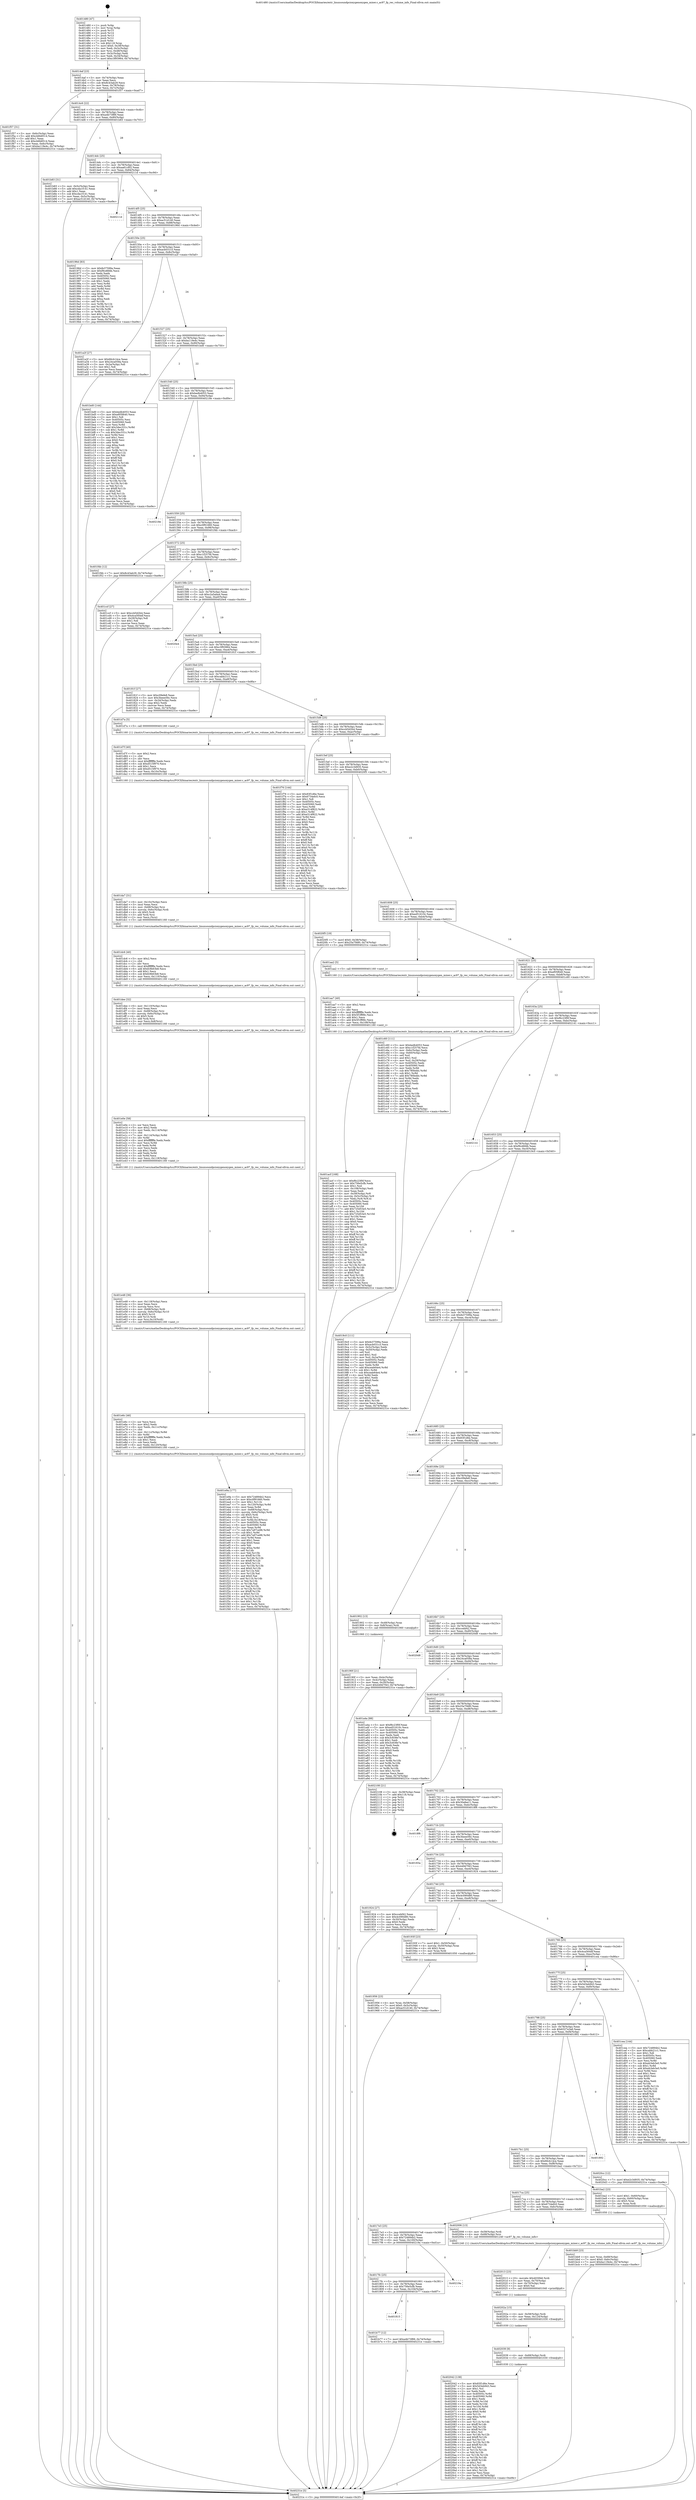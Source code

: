 digraph "0x401480" {
  label = "0x401480 (/mnt/c/Users/mathe/Desktop/tcc/POCII/binaries/extr_linuxsoundpcioxygenoxygen_mixer.c_ac97_fp_rec_volume_info_Final-ollvm.out::main(0))"
  labelloc = "t"
  node[shape=record]

  Entry [label="",width=0.3,height=0.3,shape=circle,fillcolor=black,style=filled]
  "0x4014af" [label="{
     0x4014af [23]\l
     | [instrs]\l
     &nbsp;&nbsp;0x4014af \<+3\>: mov -0x74(%rbp),%eax\l
     &nbsp;&nbsp;0x4014b2 \<+2\>: mov %eax,%ecx\l
     &nbsp;&nbsp;0x4014b4 \<+6\>: sub $0x8c43ab29,%ecx\l
     &nbsp;&nbsp;0x4014ba \<+3\>: mov %eax,-0x78(%rbp)\l
     &nbsp;&nbsp;0x4014bd \<+3\>: mov %ecx,-0x7c(%rbp)\l
     &nbsp;&nbsp;0x4014c0 \<+6\>: je 0000000000401f57 \<main+0xad7\>\l
  }"]
  "0x401f57" [label="{
     0x401f57 [31]\l
     | [instrs]\l
     &nbsp;&nbsp;0x401f57 \<+3\>: mov -0x6c(%rbp),%eax\l
     &nbsp;&nbsp;0x401f5a \<+5\>: add $0xcb6b8514,%eax\l
     &nbsp;&nbsp;0x401f5f \<+3\>: add $0x1,%eax\l
     &nbsp;&nbsp;0x401f62 \<+5\>: sub $0xcb6b8514,%eax\l
     &nbsp;&nbsp;0x401f67 \<+3\>: mov %eax,-0x6c(%rbp)\l
     &nbsp;&nbsp;0x401f6a \<+7\>: movl $0xba119e4c,-0x74(%rbp)\l
     &nbsp;&nbsp;0x401f71 \<+5\>: jmp 000000000040231e \<main+0xe9e\>\l
  }"]
  "0x4014c6" [label="{
     0x4014c6 [22]\l
     | [instrs]\l
     &nbsp;&nbsp;0x4014c6 \<+5\>: jmp 00000000004014cb \<main+0x4b\>\l
     &nbsp;&nbsp;0x4014cb \<+3\>: mov -0x78(%rbp),%eax\l
     &nbsp;&nbsp;0x4014ce \<+5\>: sub $0xa4b73f89,%eax\l
     &nbsp;&nbsp;0x4014d3 \<+3\>: mov %eax,-0x80(%rbp)\l
     &nbsp;&nbsp;0x4014d6 \<+6\>: je 0000000000401b83 \<main+0x703\>\l
  }"]
  Exit [label="",width=0.3,height=0.3,shape=circle,fillcolor=black,style=filled,peripheries=2]
  "0x401b83" [label="{
     0x401b83 [31]\l
     | [instrs]\l
     &nbsp;&nbsp;0x401b83 \<+3\>: mov -0x5c(%rbp),%eax\l
     &nbsp;&nbsp;0x401b86 \<+5\>: add $0xcda1f141,%eax\l
     &nbsp;&nbsp;0x401b8b \<+3\>: add $0x1,%eax\l
     &nbsp;&nbsp;0x401b8e \<+5\>: sub $0xcda1f141,%eax\l
     &nbsp;&nbsp;0x401b93 \<+3\>: mov %eax,-0x5c(%rbp)\l
     &nbsp;&nbsp;0x401b96 \<+7\>: movl $0xac51d140,-0x74(%rbp)\l
     &nbsp;&nbsp;0x401b9d \<+5\>: jmp 000000000040231e \<main+0xe9e\>\l
  }"]
  "0x4014dc" [label="{
     0x4014dc [25]\l
     | [instrs]\l
     &nbsp;&nbsp;0x4014dc \<+5\>: jmp 00000000004014e1 \<main+0x61\>\l
     &nbsp;&nbsp;0x4014e1 \<+3\>: mov -0x78(%rbp),%eax\l
     &nbsp;&nbsp;0x4014e4 \<+5\>: sub $0xaa61cf02,%eax\l
     &nbsp;&nbsp;0x4014e9 \<+6\>: mov %eax,-0x84(%rbp)\l
     &nbsp;&nbsp;0x4014ef \<+6\>: je 000000000040211d \<main+0xc9d\>\l
  }"]
  "0x402042" [label="{
     0x402042 [138]\l
     | [instrs]\l
     &nbsp;&nbsp;0x402042 \<+5\>: mov $0x83f1d6e,%eax\l
     &nbsp;&nbsp;0x402047 \<+5\>: mov $0x5d3eb943,%esi\l
     &nbsp;&nbsp;0x40204c \<+2\>: mov $0x1,%cl\l
     &nbsp;&nbsp;0x40204e \<+2\>: xor %edx,%edx\l
     &nbsp;&nbsp;0x402050 \<+8\>: mov 0x40505c,%r8d\l
     &nbsp;&nbsp;0x402058 \<+8\>: mov 0x405060,%r9d\l
     &nbsp;&nbsp;0x402060 \<+3\>: sub $0x1,%edx\l
     &nbsp;&nbsp;0x402063 \<+3\>: mov %r8d,%r10d\l
     &nbsp;&nbsp;0x402066 \<+3\>: add %edx,%r10d\l
     &nbsp;&nbsp;0x402069 \<+4\>: imul %r10d,%r8d\l
     &nbsp;&nbsp;0x40206d \<+4\>: and $0x1,%r8d\l
     &nbsp;&nbsp;0x402071 \<+4\>: cmp $0x0,%r8d\l
     &nbsp;&nbsp;0x402075 \<+4\>: sete %r11b\l
     &nbsp;&nbsp;0x402079 \<+4\>: cmp $0xa,%r9d\l
     &nbsp;&nbsp;0x40207d \<+3\>: setl %bl\l
     &nbsp;&nbsp;0x402080 \<+3\>: mov %r11b,%r14b\l
     &nbsp;&nbsp;0x402083 \<+4\>: xor $0xff,%r14b\l
     &nbsp;&nbsp;0x402087 \<+3\>: mov %bl,%r15b\l
     &nbsp;&nbsp;0x40208a \<+4\>: xor $0xff,%r15b\l
     &nbsp;&nbsp;0x40208e \<+3\>: xor $0x1,%cl\l
     &nbsp;&nbsp;0x402091 \<+3\>: mov %r14b,%r12b\l
     &nbsp;&nbsp;0x402094 \<+4\>: and $0xff,%r12b\l
     &nbsp;&nbsp;0x402098 \<+3\>: and %cl,%r11b\l
     &nbsp;&nbsp;0x40209b \<+3\>: mov %r15b,%r13b\l
     &nbsp;&nbsp;0x40209e \<+4\>: and $0xff,%r13b\l
     &nbsp;&nbsp;0x4020a2 \<+2\>: and %cl,%bl\l
     &nbsp;&nbsp;0x4020a4 \<+3\>: or %r11b,%r12b\l
     &nbsp;&nbsp;0x4020a7 \<+3\>: or %bl,%r13b\l
     &nbsp;&nbsp;0x4020aa \<+3\>: xor %r13b,%r12b\l
     &nbsp;&nbsp;0x4020ad \<+3\>: or %r15b,%r14b\l
     &nbsp;&nbsp;0x4020b0 \<+4\>: xor $0xff,%r14b\l
     &nbsp;&nbsp;0x4020b4 \<+3\>: or $0x1,%cl\l
     &nbsp;&nbsp;0x4020b7 \<+3\>: and %cl,%r14b\l
     &nbsp;&nbsp;0x4020ba \<+3\>: or %r14b,%r12b\l
     &nbsp;&nbsp;0x4020bd \<+4\>: test $0x1,%r12b\l
     &nbsp;&nbsp;0x4020c1 \<+3\>: cmovne %esi,%eax\l
     &nbsp;&nbsp;0x4020c4 \<+3\>: mov %eax,-0x74(%rbp)\l
     &nbsp;&nbsp;0x4020c7 \<+5\>: jmp 000000000040231e \<main+0xe9e\>\l
  }"]
  "0x40211d" [label="{
     0x40211d\l
  }", style=dashed]
  "0x4014f5" [label="{
     0x4014f5 [25]\l
     | [instrs]\l
     &nbsp;&nbsp;0x4014f5 \<+5\>: jmp 00000000004014fa \<main+0x7a\>\l
     &nbsp;&nbsp;0x4014fa \<+3\>: mov -0x78(%rbp),%eax\l
     &nbsp;&nbsp;0x4014fd \<+5\>: sub $0xac51d140,%eax\l
     &nbsp;&nbsp;0x401502 \<+6\>: mov %eax,-0x88(%rbp)\l
     &nbsp;&nbsp;0x401508 \<+6\>: je 000000000040196d \<main+0x4ed\>\l
  }"]
  "0x402039" [label="{
     0x402039 [9]\l
     | [instrs]\l
     &nbsp;&nbsp;0x402039 \<+4\>: mov -0x68(%rbp),%rdi\l
     &nbsp;&nbsp;0x40203d \<+5\>: call 0000000000401030 \<free@plt\>\l
     | [calls]\l
     &nbsp;&nbsp;0x401030 \{1\} (unknown)\l
  }"]
  "0x40196d" [label="{
     0x40196d [83]\l
     | [instrs]\l
     &nbsp;&nbsp;0x40196d \<+5\>: mov $0xfe37599a,%eax\l
     &nbsp;&nbsp;0x401972 \<+5\>: mov $0xf9cd6fdb,%ecx\l
     &nbsp;&nbsp;0x401977 \<+2\>: xor %edx,%edx\l
     &nbsp;&nbsp;0x401979 \<+7\>: mov 0x40505c,%esi\l
     &nbsp;&nbsp;0x401980 \<+7\>: mov 0x405060,%edi\l
     &nbsp;&nbsp;0x401987 \<+3\>: sub $0x1,%edx\l
     &nbsp;&nbsp;0x40198a \<+3\>: mov %esi,%r8d\l
     &nbsp;&nbsp;0x40198d \<+3\>: add %edx,%r8d\l
     &nbsp;&nbsp;0x401990 \<+4\>: imul %r8d,%esi\l
     &nbsp;&nbsp;0x401994 \<+3\>: and $0x1,%esi\l
     &nbsp;&nbsp;0x401997 \<+3\>: cmp $0x0,%esi\l
     &nbsp;&nbsp;0x40199a \<+4\>: sete %r9b\l
     &nbsp;&nbsp;0x40199e \<+3\>: cmp $0xa,%edi\l
     &nbsp;&nbsp;0x4019a1 \<+4\>: setl %r10b\l
     &nbsp;&nbsp;0x4019a5 \<+3\>: mov %r9b,%r11b\l
     &nbsp;&nbsp;0x4019a8 \<+3\>: and %r10b,%r11b\l
     &nbsp;&nbsp;0x4019ab \<+3\>: xor %r10b,%r9b\l
     &nbsp;&nbsp;0x4019ae \<+3\>: or %r9b,%r11b\l
     &nbsp;&nbsp;0x4019b1 \<+4\>: test $0x1,%r11b\l
     &nbsp;&nbsp;0x4019b5 \<+3\>: cmovne %ecx,%eax\l
     &nbsp;&nbsp;0x4019b8 \<+3\>: mov %eax,-0x74(%rbp)\l
     &nbsp;&nbsp;0x4019bb \<+5\>: jmp 000000000040231e \<main+0xe9e\>\l
  }"]
  "0x40150e" [label="{
     0x40150e [25]\l
     | [instrs]\l
     &nbsp;&nbsp;0x40150e \<+5\>: jmp 0000000000401513 \<main+0x93\>\l
     &nbsp;&nbsp;0x401513 \<+3\>: mov -0x78(%rbp),%eax\l
     &nbsp;&nbsp;0x401516 \<+5\>: sub $0xacb031c3,%eax\l
     &nbsp;&nbsp;0x40151b \<+6\>: mov %eax,-0x8c(%rbp)\l
     &nbsp;&nbsp;0x401521 \<+6\>: je 0000000000401a2f \<main+0x5af\>\l
  }"]
  "0x40202a" [label="{
     0x40202a [15]\l
     | [instrs]\l
     &nbsp;&nbsp;0x40202a \<+4\>: mov -0x58(%rbp),%rdi\l
     &nbsp;&nbsp;0x40202e \<+6\>: mov %eax,-0x124(%rbp)\l
     &nbsp;&nbsp;0x402034 \<+5\>: call 0000000000401030 \<free@plt\>\l
     | [calls]\l
     &nbsp;&nbsp;0x401030 \{1\} (unknown)\l
  }"]
  "0x401a2f" [label="{
     0x401a2f [27]\l
     | [instrs]\l
     &nbsp;&nbsp;0x401a2f \<+5\>: mov $0x66cb14ce,%eax\l
     &nbsp;&nbsp;0x401a34 \<+5\>: mov $0x24ca058a,%ecx\l
     &nbsp;&nbsp;0x401a39 \<+3\>: mov -0x2a(%rbp),%dl\l
     &nbsp;&nbsp;0x401a3c \<+3\>: test $0x1,%dl\l
     &nbsp;&nbsp;0x401a3f \<+3\>: cmovne %ecx,%eax\l
     &nbsp;&nbsp;0x401a42 \<+3\>: mov %eax,-0x74(%rbp)\l
     &nbsp;&nbsp;0x401a45 \<+5\>: jmp 000000000040231e \<main+0xe9e\>\l
  }"]
  "0x401527" [label="{
     0x401527 [25]\l
     | [instrs]\l
     &nbsp;&nbsp;0x401527 \<+5\>: jmp 000000000040152c \<main+0xac\>\l
     &nbsp;&nbsp;0x40152c \<+3\>: mov -0x78(%rbp),%eax\l
     &nbsp;&nbsp;0x40152f \<+5\>: sub $0xba119e4c,%eax\l
     &nbsp;&nbsp;0x401534 \<+6\>: mov %eax,-0x90(%rbp)\l
     &nbsp;&nbsp;0x40153a \<+6\>: je 0000000000401bd0 \<main+0x750\>\l
  }"]
  "0x402013" [label="{
     0x402013 [23]\l
     | [instrs]\l
     &nbsp;&nbsp;0x402013 \<+10\>: movabs $0x4030b6,%rdi\l
     &nbsp;&nbsp;0x40201d \<+3\>: mov %eax,-0x70(%rbp)\l
     &nbsp;&nbsp;0x402020 \<+3\>: mov -0x70(%rbp),%esi\l
     &nbsp;&nbsp;0x402023 \<+2\>: mov $0x0,%al\l
     &nbsp;&nbsp;0x402025 \<+5\>: call 0000000000401040 \<printf@plt\>\l
     | [calls]\l
     &nbsp;&nbsp;0x401040 \{1\} (unknown)\l
  }"]
  "0x401bd0" [label="{
     0x401bd0 [144]\l
     | [instrs]\l
     &nbsp;&nbsp;0x401bd0 \<+5\>: mov $0xbedb4053,%eax\l
     &nbsp;&nbsp;0x401bd5 \<+5\>: mov $0xef05f640,%ecx\l
     &nbsp;&nbsp;0x401bda \<+2\>: mov $0x1,%dl\l
     &nbsp;&nbsp;0x401bdc \<+7\>: mov 0x40505c,%esi\l
     &nbsp;&nbsp;0x401be3 \<+7\>: mov 0x405060,%edi\l
     &nbsp;&nbsp;0x401bea \<+3\>: mov %esi,%r8d\l
     &nbsp;&nbsp;0x401bed \<+7\>: add $0x3dec331c,%r8d\l
     &nbsp;&nbsp;0x401bf4 \<+4\>: sub $0x1,%r8d\l
     &nbsp;&nbsp;0x401bf8 \<+7\>: sub $0x3dec331c,%r8d\l
     &nbsp;&nbsp;0x401bff \<+4\>: imul %r8d,%esi\l
     &nbsp;&nbsp;0x401c03 \<+3\>: and $0x1,%esi\l
     &nbsp;&nbsp;0x401c06 \<+3\>: cmp $0x0,%esi\l
     &nbsp;&nbsp;0x401c09 \<+4\>: sete %r9b\l
     &nbsp;&nbsp;0x401c0d \<+3\>: cmp $0xa,%edi\l
     &nbsp;&nbsp;0x401c10 \<+4\>: setl %r10b\l
     &nbsp;&nbsp;0x401c14 \<+3\>: mov %r9b,%r11b\l
     &nbsp;&nbsp;0x401c17 \<+4\>: xor $0xff,%r11b\l
     &nbsp;&nbsp;0x401c1b \<+3\>: mov %r10b,%bl\l
     &nbsp;&nbsp;0x401c1e \<+3\>: xor $0xff,%bl\l
     &nbsp;&nbsp;0x401c21 \<+3\>: xor $0x0,%dl\l
     &nbsp;&nbsp;0x401c24 \<+3\>: mov %r11b,%r14b\l
     &nbsp;&nbsp;0x401c27 \<+4\>: and $0x0,%r14b\l
     &nbsp;&nbsp;0x401c2b \<+3\>: and %dl,%r9b\l
     &nbsp;&nbsp;0x401c2e \<+3\>: mov %bl,%r15b\l
     &nbsp;&nbsp;0x401c31 \<+4\>: and $0x0,%r15b\l
     &nbsp;&nbsp;0x401c35 \<+3\>: and %dl,%r10b\l
     &nbsp;&nbsp;0x401c38 \<+3\>: or %r9b,%r14b\l
     &nbsp;&nbsp;0x401c3b \<+3\>: or %r10b,%r15b\l
     &nbsp;&nbsp;0x401c3e \<+3\>: xor %r15b,%r14b\l
     &nbsp;&nbsp;0x401c41 \<+3\>: or %bl,%r11b\l
     &nbsp;&nbsp;0x401c44 \<+4\>: xor $0xff,%r11b\l
     &nbsp;&nbsp;0x401c48 \<+3\>: or $0x0,%dl\l
     &nbsp;&nbsp;0x401c4b \<+3\>: and %dl,%r11b\l
     &nbsp;&nbsp;0x401c4e \<+3\>: or %r11b,%r14b\l
     &nbsp;&nbsp;0x401c51 \<+4\>: test $0x1,%r14b\l
     &nbsp;&nbsp;0x401c55 \<+3\>: cmovne %ecx,%eax\l
     &nbsp;&nbsp;0x401c58 \<+3\>: mov %eax,-0x74(%rbp)\l
     &nbsp;&nbsp;0x401c5b \<+5\>: jmp 000000000040231e \<main+0xe9e\>\l
  }"]
  "0x401540" [label="{
     0x401540 [25]\l
     | [instrs]\l
     &nbsp;&nbsp;0x401540 \<+5\>: jmp 0000000000401545 \<main+0xc5\>\l
     &nbsp;&nbsp;0x401545 \<+3\>: mov -0x78(%rbp),%eax\l
     &nbsp;&nbsp;0x401548 \<+5\>: sub $0xbedb4053,%eax\l
     &nbsp;&nbsp;0x40154d \<+6\>: mov %eax,-0x94(%rbp)\l
     &nbsp;&nbsp;0x401553 \<+6\>: je 000000000040218e \<main+0xd0e\>\l
  }"]
  "0x401e9a" [label="{
     0x401e9a [177]\l
     | [instrs]\l
     &nbsp;&nbsp;0x401e9a \<+5\>: mov $0x724894b2,%ecx\l
     &nbsp;&nbsp;0x401e9f \<+5\>: mov $0xc0f91660,%edx\l
     &nbsp;&nbsp;0x401ea4 \<+3\>: mov $0x1,%r11b\l
     &nbsp;&nbsp;0x401ea7 \<+7\>: mov -0x120(%rbp),%r8d\l
     &nbsp;&nbsp;0x401eae \<+4\>: imul %eax,%r8d\l
     &nbsp;&nbsp;0x401eb2 \<+4\>: mov -0x68(%rbp),%rsi\l
     &nbsp;&nbsp;0x401eb6 \<+4\>: movslq -0x6c(%rbp),%rdi\l
     &nbsp;&nbsp;0x401eba \<+4\>: shl $0x5,%rdi\l
     &nbsp;&nbsp;0x401ebe \<+3\>: add %rdi,%rsi\l
     &nbsp;&nbsp;0x401ec1 \<+4\>: mov %r8d,0x18(%rsi)\l
     &nbsp;&nbsp;0x401ec5 \<+7\>: mov 0x40505c,%eax\l
     &nbsp;&nbsp;0x401ecc \<+8\>: mov 0x405060,%r8d\l
     &nbsp;&nbsp;0x401ed4 \<+3\>: mov %eax,%r9d\l
     &nbsp;&nbsp;0x401ed7 \<+7\>: sub $0x7a97ce98,%r9d\l
     &nbsp;&nbsp;0x401ede \<+4\>: sub $0x1,%r9d\l
     &nbsp;&nbsp;0x401ee2 \<+7\>: add $0x7a97ce98,%r9d\l
     &nbsp;&nbsp;0x401ee9 \<+4\>: imul %r9d,%eax\l
     &nbsp;&nbsp;0x401eed \<+3\>: and $0x1,%eax\l
     &nbsp;&nbsp;0x401ef0 \<+3\>: cmp $0x0,%eax\l
     &nbsp;&nbsp;0x401ef3 \<+3\>: sete %bl\l
     &nbsp;&nbsp;0x401ef6 \<+4\>: cmp $0xa,%r8d\l
     &nbsp;&nbsp;0x401efa \<+4\>: setl %r14b\l
     &nbsp;&nbsp;0x401efe \<+3\>: mov %bl,%r15b\l
     &nbsp;&nbsp;0x401f01 \<+4\>: xor $0xff,%r15b\l
     &nbsp;&nbsp;0x401f05 \<+3\>: mov %r14b,%r12b\l
     &nbsp;&nbsp;0x401f08 \<+4\>: xor $0xff,%r12b\l
     &nbsp;&nbsp;0x401f0c \<+4\>: xor $0x0,%r11b\l
     &nbsp;&nbsp;0x401f10 \<+3\>: mov %r15b,%r13b\l
     &nbsp;&nbsp;0x401f13 \<+4\>: and $0x0,%r13b\l
     &nbsp;&nbsp;0x401f17 \<+3\>: and %r11b,%bl\l
     &nbsp;&nbsp;0x401f1a \<+3\>: mov %r12b,%al\l
     &nbsp;&nbsp;0x401f1d \<+2\>: and $0x0,%al\l
     &nbsp;&nbsp;0x401f1f \<+3\>: and %r11b,%r14b\l
     &nbsp;&nbsp;0x401f22 \<+3\>: or %bl,%r13b\l
     &nbsp;&nbsp;0x401f25 \<+3\>: or %r14b,%al\l
     &nbsp;&nbsp;0x401f28 \<+3\>: xor %al,%r13b\l
     &nbsp;&nbsp;0x401f2b \<+3\>: or %r12b,%r15b\l
     &nbsp;&nbsp;0x401f2e \<+4\>: xor $0xff,%r15b\l
     &nbsp;&nbsp;0x401f32 \<+4\>: or $0x0,%r11b\l
     &nbsp;&nbsp;0x401f36 \<+3\>: and %r11b,%r15b\l
     &nbsp;&nbsp;0x401f39 \<+3\>: or %r15b,%r13b\l
     &nbsp;&nbsp;0x401f3c \<+4\>: test $0x1,%r13b\l
     &nbsp;&nbsp;0x401f40 \<+3\>: cmovne %edx,%ecx\l
     &nbsp;&nbsp;0x401f43 \<+3\>: mov %ecx,-0x74(%rbp)\l
     &nbsp;&nbsp;0x401f46 \<+5\>: jmp 000000000040231e \<main+0xe9e\>\l
  }"]
  "0x40218e" [label="{
     0x40218e\l
  }", style=dashed]
  "0x401559" [label="{
     0x401559 [25]\l
     | [instrs]\l
     &nbsp;&nbsp;0x401559 \<+5\>: jmp 000000000040155e \<main+0xde\>\l
     &nbsp;&nbsp;0x40155e \<+3\>: mov -0x78(%rbp),%eax\l
     &nbsp;&nbsp;0x401561 \<+5\>: sub $0xc0f91660,%eax\l
     &nbsp;&nbsp;0x401566 \<+6\>: mov %eax,-0x98(%rbp)\l
     &nbsp;&nbsp;0x40156c \<+6\>: je 0000000000401f4b \<main+0xacb\>\l
  }"]
  "0x401e6c" [label="{
     0x401e6c [46]\l
     | [instrs]\l
     &nbsp;&nbsp;0x401e6c \<+2\>: xor %ecx,%ecx\l
     &nbsp;&nbsp;0x401e6e \<+5\>: mov $0x2,%edx\l
     &nbsp;&nbsp;0x401e73 \<+6\>: mov %edx,-0x11c(%rbp)\l
     &nbsp;&nbsp;0x401e79 \<+1\>: cltd\l
     &nbsp;&nbsp;0x401e7a \<+7\>: mov -0x11c(%rbp),%r8d\l
     &nbsp;&nbsp;0x401e81 \<+3\>: idiv %r8d\l
     &nbsp;&nbsp;0x401e84 \<+6\>: imul $0xfffffffe,%edx,%edx\l
     &nbsp;&nbsp;0x401e8a \<+3\>: sub $0x1,%ecx\l
     &nbsp;&nbsp;0x401e8d \<+2\>: sub %ecx,%edx\l
     &nbsp;&nbsp;0x401e8f \<+6\>: mov %edx,-0x120(%rbp)\l
     &nbsp;&nbsp;0x401e95 \<+5\>: call 0000000000401160 \<next_i\>\l
     | [calls]\l
     &nbsp;&nbsp;0x401160 \{1\} (/mnt/c/Users/mathe/Desktop/tcc/POCII/binaries/extr_linuxsoundpcioxygenoxygen_mixer.c_ac97_fp_rec_volume_info_Final-ollvm.out::next_i)\l
  }"]
  "0x401f4b" [label="{
     0x401f4b [12]\l
     | [instrs]\l
     &nbsp;&nbsp;0x401f4b \<+7\>: movl $0x8c43ab29,-0x74(%rbp)\l
     &nbsp;&nbsp;0x401f52 \<+5\>: jmp 000000000040231e \<main+0xe9e\>\l
  }"]
  "0x401572" [label="{
     0x401572 [25]\l
     | [instrs]\l
     &nbsp;&nbsp;0x401572 \<+5\>: jmp 0000000000401577 \<main+0xf7\>\l
     &nbsp;&nbsp;0x401577 \<+3\>: mov -0x78(%rbp),%eax\l
     &nbsp;&nbsp;0x40157a \<+5\>: sub $0xc1f257fd,%eax\l
     &nbsp;&nbsp;0x40157f \<+6\>: mov %eax,-0x9c(%rbp)\l
     &nbsp;&nbsp;0x401585 \<+6\>: je 0000000000401ccf \<main+0x84f\>\l
  }"]
  "0x401e48" [label="{
     0x401e48 [36]\l
     | [instrs]\l
     &nbsp;&nbsp;0x401e48 \<+6\>: mov -0x118(%rbp),%ecx\l
     &nbsp;&nbsp;0x401e4e \<+3\>: imul %eax,%ecx\l
     &nbsp;&nbsp;0x401e51 \<+3\>: movslq %ecx,%rsi\l
     &nbsp;&nbsp;0x401e54 \<+4\>: mov -0x68(%rbp),%rdi\l
     &nbsp;&nbsp;0x401e58 \<+4\>: movslq -0x6c(%rbp),%r10\l
     &nbsp;&nbsp;0x401e5c \<+4\>: shl $0x5,%r10\l
     &nbsp;&nbsp;0x401e60 \<+3\>: add %r10,%rdi\l
     &nbsp;&nbsp;0x401e63 \<+4\>: mov %rsi,0x10(%rdi)\l
     &nbsp;&nbsp;0x401e67 \<+5\>: call 0000000000401160 \<next_i\>\l
     | [calls]\l
     &nbsp;&nbsp;0x401160 \{1\} (/mnt/c/Users/mathe/Desktop/tcc/POCII/binaries/extr_linuxsoundpcioxygenoxygen_mixer.c_ac97_fp_rec_volume_info_Final-ollvm.out::next_i)\l
  }"]
  "0x401ccf" [label="{
     0x401ccf [27]\l
     | [instrs]\l
     &nbsp;&nbsp;0x401ccf \<+5\>: mov $0xccb5d2b4,%eax\l
     &nbsp;&nbsp;0x401cd4 \<+5\>: mov $0x4ca564df,%ecx\l
     &nbsp;&nbsp;0x401cd9 \<+3\>: mov -0x29(%rbp),%dl\l
     &nbsp;&nbsp;0x401cdc \<+3\>: test $0x1,%dl\l
     &nbsp;&nbsp;0x401cdf \<+3\>: cmovne %ecx,%eax\l
     &nbsp;&nbsp;0x401ce2 \<+3\>: mov %eax,-0x74(%rbp)\l
     &nbsp;&nbsp;0x401ce5 \<+5\>: jmp 000000000040231e \<main+0xe9e\>\l
  }"]
  "0x40158b" [label="{
     0x40158b [25]\l
     | [instrs]\l
     &nbsp;&nbsp;0x40158b \<+5\>: jmp 0000000000401590 \<main+0x110\>\l
     &nbsp;&nbsp;0x401590 \<+3\>: mov -0x78(%rbp),%eax\l
     &nbsp;&nbsp;0x401593 \<+5\>: sub $0xc2a5aba4,%eax\l
     &nbsp;&nbsp;0x401598 \<+6\>: mov %eax,-0xa0(%rbp)\l
     &nbsp;&nbsp;0x40159e \<+6\>: je 00000000004020e4 \<main+0xc64\>\l
  }"]
  "0x401e0e" [label="{
     0x401e0e [58]\l
     | [instrs]\l
     &nbsp;&nbsp;0x401e0e \<+2\>: xor %ecx,%ecx\l
     &nbsp;&nbsp;0x401e10 \<+5\>: mov $0x2,%edx\l
     &nbsp;&nbsp;0x401e15 \<+6\>: mov %edx,-0x114(%rbp)\l
     &nbsp;&nbsp;0x401e1b \<+1\>: cltd\l
     &nbsp;&nbsp;0x401e1c \<+7\>: mov -0x114(%rbp),%r8d\l
     &nbsp;&nbsp;0x401e23 \<+3\>: idiv %r8d\l
     &nbsp;&nbsp;0x401e26 \<+6\>: imul $0xfffffffe,%edx,%edx\l
     &nbsp;&nbsp;0x401e2c \<+3\>: mov %ecx,%r9d\l
     &nbsp;&nbsp;0x401e2f \<+3\>: sub %edx,%r9d\l
     &nbsp;&nbsp;0x401e32 \<+2\>: mov %ecx,%edx\l
     &nbsp;&nbsp;0x401e34 \<+3\>: sub $0x1,%edx\l
     &nbsp;&nbsp;0x401e37 \<+3\>: add %edx,%r9d\l
     &nbsp;&nbsp;0x401e3a \<+3\>: sub %r9d,%ecx\l
     &nbsp;&nbsp;0x401e3d \<+6\>: mov %ecx,-0x118(%rbp)\l
     &nbsp;&nbsp;0x401e43 \<+5\>: call 0000000000401160 \<next_i\>\l
     | [calls]\l
     &nbsp;&nbsp;0x401160 \{1\} (/mnt/c/Users/mathe/Desktop/tcc/POCII/binaries/extr_linuxsoundpcioxygenoxygen_mixer.c_ac97_fp_rec_volume_info_Final-ollvm.out::next_i)\l
  }"]
  "0x4020e4" [label="{
     0x4020e4\l
  }", style=dashed]
  "0x4015a4" [label="{
     0x4015a4 [25]\l
     | [instrs]\l
     &nbsp;&nbsp;0x4015a4 \<+5\>: jmp 00000000004015a9 \<main+0x129\>\l
     &nbsp;&nbsp;0x4015a9 \<+3\>: mov -0x78(%rbp),%eax\l
     &nbsp;&nbsp;0x4015ac \<+5\>: sub $0xc3f93964,%eax\l
     &nbsp;&nbsp;0x4015b1 \<+6\>: mov %eax,-0xa4(%rbp)\l
     &nbsp;&nbsp;0x4015b7 \<+6\>: je 000000000040181f \<main+0x39f\>\l
  }"]
  "0x401dee" [label="{
     0x401dee [32]\l
     | [instrs]\l
     &nbsp;&nbsp;0x401dee \<+6\>: mov -0x110(%rbp),%ecx\l
     &nbsp;&nbsp;0x401df4 \<+3\>: imul %eax,%ecx\l
     &nbsp;&nbsp;0x401df7 \<+4\>: mov -0x68(%rbp),%rsi\l
     &nbsp;&nbsp;0x401dfb \<+4\>: movslq -0x6c(%rbp),%rdi\l
     &nbsp;&nbsp;0x401dff \<+4\>: shl $0x5,%rdi\l
     &nbsp;&nbsp;0x401e03 \<+3\>: add %rdi,%rsi\l
     &nbsp;&nbsp;0x401e06 \<+3\>: mov %ecx,0x8(%rsi)\l
     &nbsp;&nbsp;0x401e09 \<+5\>: call 0000000000401160 \<next_i\>\l
     | [calls]\l
     &nbsp;&nbsp;0x401160 \{1\} (/mnt/c/Users/mathe/Desktop/tcc/POCII/binaries/extr_linuxsoundpcioxygenoxygen_mixer.c_ac97_fp_rec_volume_info_Final-ollvm.out::next_i)\l
  }"]
  "0x40181f" [label="{
     0x40181f [27]\l
     | [instrs]\l
     &nbsp;&nbsp;0x40181f \<+5\>: mov $0xc09efe8,%eax\l
     &nbsp;&nbsp;0x401824 \<+5\>: mov $0x3beee56c,%ecx\l
     &nbsp;&nbsp;0x401829 \<+3\>: mov -0x34(%rbp),%edx\l
     &nbsp;&nbsp;0x40182c \<+3\>: cmp $0x2,%edx\l
     &nbsp;&nbsp;0x40182f \<+3\>: cmovne %ecx,%eax\l
     &nbsp;&nbsp;0x401832 \<+3\>: mov %eax,-0x74(%rbp)\l
     &nbsp;&nbsp;0x401835 \<+5\>: jmp 000000000040231e \<main+0xe9e\>\l
  }"]
  "0x4015bd" [label="{
     0x4015bd [25]\l
     | [instrs]\l
     &nbsp;&nbsp;0x4015bd \<+5\>: jmp 00000000004015c2 \<main+0x142\>\l
     &nbsp;&nbsp;0x4015c2 \<+3\>: mov -0x78(%rbp),%eax\l
     &nbsp;&nbsp;0x4015c5 \<+5\>: sub $0xcabb21c1,%eax\l
     &nbsp;&nbsp;0x4015ca \<+6\>: mov %eax,-0xa8(%rbp)\l
     &nbsp;&nbsp;0x4015d0 \<+6\>: je 0000000000401d7a \<main+0x8fa\>\l
  }"]
  "0x40231e" [label="{
     0x40231e [5]\l
     | [instrs]\l
     &nbsp;&nbsp;0x40231e \<+5\>: jmp 00000000004014af \<main+0x2f\>\l
  }"]
  "0x401480" [label="{
     0x401480 [47]\l
     | [instrs]\l
     &nbsp;&nbsp;0x401480 \<+1\>: push %rbp\l
     &nbsp;&nbsp;0x401481 \<+3\>: mov %rsp,%rbp\l
     &nbsp;&nbsp;0x401484 \<+2\>: push %r15\l
     &nbsp;&nbsp;0x401486 \<+2\>: push %r14\l
     &nbsp;&nbsp;0x401488 \<+2\>: push %r13\l
     &nbsp;&nbsp;0x40148a \<+2\>: push %r12\l
     &nbsp;&nbsp;0x40148c \<+1\>: push %rbx\l
     &nbsp;&nbsp;0x40148d \<+7\>: sub $0x118,%rsp\l
     &nbsp;&nbsp;0x401494 \<+7\>: movl $0x0,-0x38(%rbp)\l
     &nbsp;&nbsp;0x40149b \<+3\>: mov %edi,-0x3c(%rbp)\l
     &nbsp;&nbsp;0x40149e \<+4\>: mov %rsi,-0x48(%rbp)\l
     &nbsp;&nbsp;0x4014a2 \<+3\>: mov -0x3c(%rbp),%edi\l
     &nbsp;&nbsp;0x4014a5 \<+3\>: mov %edi,-0x34(%rbp)\l
     &nbsp;&nbsp;0x4014a8 \<+7\>: movl $0xc3f93964,-0x74(%rbp)\l
  }"]
  "0x401dc6" [label="{
     0x401dc6 [40]\l
     | [instrs]\l
     &nbsp;&nbsp;0x401dc6 \<+5\>: mov $0x2,%ecx\l
     &nbsp;&nbsp;0x401dcb \<+1\>: cltd\l
     &nbsp;&nbsp;0x401dcc \<+2\>: idiv %ecx\l
     &nbsp;&nbsp;0x401dce \<+6\>: imul $0xfffffffe,%edx,%ecx\l
     &nbsp;&nbsp;0x401dd4 \<+6\>: add $0xfc9b63b8,%ecx\l
     &nbsp;&nbsp;0x401dda \<+3\>: add $0x1,%ecx\l
     &nbsp;&nbsp;0x401ddd \<+6\>: sub $0xfc9b63b8,%ecx\l
     &nbsp;&nbsp;0x401de3 \<+6\>: mov %ecx,-0x110(%rbp)\l
     &nbsp;&nbsp;0x401de9 \<+5\>: call 0000000000401160 \<next_i\>\l
     | [calls]\l
     &nbsp;&nbsp;0x401160 \{1\} (/mnt/c/Users/mathe/Desktop/tcc/POCII/binaries/extr_linuxsoundpcioxygenoxygen_mixer.c_ac97_fp_rec_volume_info_Final-ollvm.out::next_i)\l
  }"]
  "0x401d7a" [label="{
     0x401d7a [5]\l
     | [instrs]\l
     &nbsp;&nbsp;0x401d7a \<+5\>: call 0000000000401160 \<next_i\>\l
     | [calls]\l
     &nbsp;&nbsp;0x401160 \{1\} (/mnt/c/Users/mathe/Desktop/tcc/POCII/binaries/extr_linuxsoundpcioxygenoxygen_mixer.c_ac97_fp_rec_volume_info_Final-ollvm.out::next_i)\l
  }"]
  "0x4015d6" [label="{
     0x4015d6 [25]\l
     | [instrs]\l
     &nbsp;&nbsp;0x4015d6 \<+5\>: jmp 00000000004015db \<main+0x15b\>\l
     &nbsp;&nbsp;0x4015db \<+3\>: mov -0x78(%rbp),%eax\l
     &nbsp;&nbsp;0x4015de \<+5\>: sub $0xccb5d2b4,%eax\l
     &nbsp;&nbsp;0x4015e3 \<+6\>: mov %eax,-0xac(%rbp)\l
     &nbsp;&nbsp;0x4015e9 \<+6\>: je 0000000000401f76 \<main+0xaf6\>\l
  }"]
  "0x401da7" [label="{
     0x401da7 [31]\l
     | [instrs]\l
     &nbsp;&nbsp;0x401da7 \<+6\>: mov -0x10c(%rbp),%ecx\l
     &nbsp;&nbsp;0x401dad \<+3\>: imul %eax,%ecx\l
     &nbsp;&nbsp;0x401db0 \<+4\>: mov -0x68(%rbp),%rsi\l
     &nbsp;&nbsp;0x401db4 \<+4\>: movslq -0x6c(%rbp),%rdi\l
     &nbsp;&nbsp;0x401db8 \<+4\>: shl $0x5,%rdi\l
     &nbsp;&nbsp;0x401dbc \<+3\>: add %rdi,%rsi\l
     &nbsp;&nbsp;0x401dbf \<+2\>: mov %ecx,(%rsi)\l
     &nbsp;&nbsp;0x401dc1 \<+5\>: call 0000000000401160 \<next_i\>\l
     | [calls]\l
     &nbsp;&nbsp;0x401160 \{1\} (/mnt/c/Users/mathe/Desktop/tcc/POCII/binaries/extr_linuxsoundpcioxygenoxygen_mixer.c_ac97_fp_rec_volume_info_Final-ollvm.out::next_i)\l
  }"]
  "0x401f76" [label="{
     0x401f76 [144]\l
     | [instrs]\l
     &nbsp;&nbsp;0x401f76 \<+5\>: mov $0x83f1d6e,%eax\l
     &nbsp;&nbsp;0x401f7b \<+5\>: mov $0x6734efc0,%ecx\l
     &nbsp;&nbsp;0x401f80 \<+2\>: mov $0x1,%dl\l
     &nbsp;&nbsp;0x401f82 \<+7\>: mov 0x40505c,%esi\l
     &nbsp;&nbsp;0x401f89 \<+7\>: mov 0x405060,%edi\l
     &nbsp;&nbsp;0x401f90 \<+3\>: mov %esi,%r8d\l
     &nbsp;&nbsp;0x401f93 \<+7\>: sub $0xe314f822,%r8d\l
     &nbsp;&nbsp;0x401f9a \<+4\>: sub $0x1,%r8d\l
     &nbsp;&nbsp;0x401f9e \<+7\>: add $0xe314f822,%r8d\l
     &nbsp;&nbsp;0x401fa5 \<+4\>: imul %r8d,%esi\l
     &nbsp;&nbsp;0x401fa9 \<+3\>: and $0x1,%esi\l
     &nbsp;&nbsp;0x401fac \<+3\>: cmp $0x0,%esi\l
     &nbsp;&nbsp;0x401faf \<+4\>: sete %r9b\l
     &nbsp;&nbsp;0x401fb3 \<+3\>: cmp $0xa,%edi\l
     &nbsp;&nbsp;0x401fb6 \<+4\>: setl %r10b\l
     &nbsp;&nbsp;0x401fba \<+3\>: mov %r9b,%r11b\l
     &nbsp;&nbsp;0x401fbd \<+4\>: xor $0xff,%r11b\l
     &nbsp;&nbsp;0x401fc1 \<+3\>: mov %r10b,%bl\l
     &nbsp;&nbsp;0x401fc4 \<+3\>: xor $0xff,%bl\l
     &nbsp;&nbsp;0x401fc7 \<+3\>: xor $0x0,%dl\l
     &nbsp;&nbsp;0x401fca \<+3\>: mov %r11b,%r14b\l
     &nbsp;&nbsp;0x401fcd \<+4\>: and $0x0,%r14b\l
     &nbsp;&nbsp;0x401fd1 \<+3\>: and %dl,%r9b\l
     &nbsp;&nbsp;0x401fd4 \<+3\>: mov %bl,%r15b\l
     &nbsp;&nbsp;0x401fd7 \<+4\>: and $0x0,%r15b\l
     &nbsp;&nbsp;0x401fdb \<+3\>: and %dl,%r10b\l
     &nbsp;&nbsp;0x401fde \<+3\>: or %r9b,%r14b\l
     &nbsp;&nbsp;0x401fe1 \<+3\>: or %r10b,%r15b\l
     &nbsp;&nbsp;0x401fe4 \<+3\>: xor %r15b,%r14b\l
     &nbsp;&nbsp;0x401fe7 \<+3\>: or %bl,%r11b\l
     &nbsp;&nbsp;0x401fea \<+4\>: xor $0xff,%r11b\l
     &nbsp;&nbsp;0x401fee \<+3\>: or $0x0,%dl\l
     &nbsp;&nbsp;0x401ff1 \<+3\>: and %dl,%r11b\l
     &nbsp;&nbsp;0x401ff4 \<+3\>: or %r11b,%r14b\l
     &nbsp;&nbsp;0x401ff7 \<+4\>: test $0x1,%r14b\l
     &nbsp;&nbsp;0x401ffb \<+3\>: cmovne %ecx,%eax\l
     &nbsp;&nbsp;0x401ffe \<+3\>: mov %eax,-0x74(%rbp)\l
     &nbsp;&nbsp;0x402001 \<+5\>: jmp 000000000040231e \<main+0xe9e\>\l
  }"]
  "0x4015ef" [label="{
     0x4015ef [25]\l
     | [instrs]\l
     &nbsp;&nbsp;0x4015ef \<+5\>: jmp 00000000004015f4 \<main+0x174\>\l
     &nbsp;&nbsp;0x4015f4 \<+3\>: mov -0x78(%rbp),%eax\l
     &nbsp;&nbsp;0x4015f7 \<+5\>: sub $0xe2c3d935,%eax\l
     &nbsp;&nbsp;0x4015fc \<+6\>: mov %eax,-0xb0(%rbp)\l
     &nbsp;&nbsp;0x401602 \<+6\>: je 00000000004020f5 \<main+0xc75\>\l
  }"]
  "0x401d7f" [label="{
     0x401d7f [40]\l
     | [instrs]\l
     &nbsp;&nbsp;0x401d7f \<+5\>: mov $0x2,%ecx\l
     &nbsp;&nbsp;0x401d84 \<+1\>: cltd\l
     &nbsp;&nbsp;0x401d85 \<+2\>: idiv %ecx\l
     &nbsp;&nbsp;0x401d87 \<+6\>: imul $0xfffffffe,%edx,%ecx\l
     &nbsp;&nbsp;0x401d8d \<+6\>: sub $0xd515f970,%ecx\l
     &nbsp;&nbsp;0x401d93 \<+3\>: add $0x1,%ecx\l
     &nbsp;&nbsp;0x401d96 \<+6\>: add $0xd515f970,%ecx\l
     &nbsp;&nbsp;0x401d9c \<+6\>: mov %ecx,-0x10c(%rbp)\l
     &nbsp;&nbsp;0x401da2 \<+5\>: call 0000000000401160 \<next_i\>\l
     | [calls]\l
     &nbsp;&nbsp;0x401160 \{1\} (/mnt/c/Users/mathe/Desktop/tcc/POCII/binaries/extr_linuxsoundpcioxygenoxygen_mixer.c_ac97_fp_rec_volume_info_Final-ollvm.out::next_i)\l
  }"]
  "0x4020f5" [label="{
     0x4020f5 [19]\l
     | [instrs]\l
     &nbsp;&nbsp;0x4020f5 \<+7\>: movl $0x0,-0x38(%rbp)\l
     &nbsp;&nbsp;0x4020fc \<+7\>: movl $0x25a7f480,-0x74(%rbp)\l
     &nbsp;&nbsp;0x402103 \<+5\>: jmp 000000000040231e \<main+0xe9e\>\l
  }"]
  "0x401608" [label="{
     0x401608 [25]\l
     | [instrs]\l
     &nbsp;&nbsp;0x401608 \<+5\>: jmp 000000000040160d \<main+0x18d\>\l
     &nbsp;&nbsp;0x40160d \<+3\>: mov -0x78(%rbp),%eax\l
     &nbsp;&nbsp;0x401610 \<+5\>: sub $0xed51610c,%eax\l
     &nbsp;&nbsp;0x401615 \<+6\>: mov %eax,-0xb4(%rbp)\l
     &nbsp;&nbsp;0x40161b \<+6\>: je 0000000000401aa2 \<main+0x622\>\l
  }"]
  "0x401bb9" [label="{
     0x401bb9 [23]\l
     | [instrs]\l
     &nbsp;&nbsp;0x401bb9 \<+4\>: mov %rax,-0x68(%rbp)\l
     &nbsp;&nbsp;0x401bbd \<+7\>: movl $0x0,-0x6c(%rbp)\l
     &nbsp;&nbsp;0x401bc4 \<+7\>: movl $0xba119e4c,-0x74(%rbp)\l
     &nbsp;&nbsp;0x401bcb \<+5\>: jmp 000000000040231e \<main+0xe9e\>\l
  }"]
  "0x401aa2" [label="{
     0x401aa2 [5]\l
     | [instrs]\l
     &nbsp;&nbsp;0x401aa2 \<+5\>: call 0000000000401160 \<next_i\>\l
     | [calls]\l
     &nbsp;&nbsp;0x401160 \{1\} (/mnt/c/Users/mathe/Desktop/tcc/POCII/binaries/extr_linuxsoundpcioxygenoxygen_mixer.c_ac97_fp_rec_volume_info_Final-ollvm.out::next_i)\l
  }"]
  "0x401621" [label="{
     0x401621 [25]\l
     | [instrs]\l
     &nbsp;&nbsp;0x401621 \<+5\>: jmp 0000000000401626 \<main+0x1a6\>\l
     &nbsp;&nbsp;0x401626 \<+3\>: mov -0x78(%rbp),%eax\l
     &nbsp;&nbsp;0x401629 \<+5\>: sub $0xef05f640,%eax\l
     &nbsp;&nbsp;0x40162e \<+6\>: mov %eax,-0xb8(%rbp)\l
     &nbsp;&nbsp;0x401634 \<+6\>: je 0000000000401c60 \<main+0x7e0\>\l
  }"]
  "0x401815" [label="{
     0x401815\l
  }", style=dashed]
  "0x401c60" [label="{
     0x401c60 [111]\l
     | [instrs]\l
     &nbsp;&nbsp;0x401c60 \<+5\>: mov $0xbedb4053,%eax\l
     &nbsp;&nbsp;0x401c65 \<+5\>: mov $0xc1f257fd,%ecx\l
     &nbsp;&nbsp;0x401c6a \<+3\>: mov -0x6c(%rbp),%edx\l
     &nbsp;&nbsp;0x401c6d \<+3\>: cmp -0x60(%rbp),%edx\l
     &nbsp;&nbsp;0x401c70 \<+4\>: setl %sil\l
     &nbsp;&nbsp;0x401c74 \<+4\>: and $0x1,%sil\l
     &nbsp;&nbsp;0x401c78 \<+4\>: mov %sil,-0x29(%rbp)\l
     &nbsp;&nbsp;0x401c7c \<+7\>: mov 0x40505c,%edx\l
     &nbsp;&nbsp;0x401c83 \<+7\>: mov 0x405060,%edi\l
     &nbsp;&nbsp;0x401c8a \<+3\>: mov %edx,%r8d\l
     &nbsp;&nbsp;0x401c8d \<+7\>: sub $0x780bddc,%r8d\l
     &nbsp;&nbsp;0x401c94 \<+4\>: sub $0x1,%r8d\l
     &nbsp;&nbsp;0x401c98 \<+7\>: add $0x780bddc,%r8d\l
     &nbsp;&nbsp;0x401c9f \<+4\>: imul %r8d,%edx\l
     &nbsp;&nbsp;0x401ca3 \<+3\>: and $0x1,%edx\l
     &nbsp;&nbsp;0x401ca6 \<+3\>: cmp $0x0,%edx\l
     &nbsp;&nbsp;0x401ca9 \<+4\>: sete %sil\l
     &nbsp;&nbsp;0x401cad \<+3\>: cmp $0xa,%edi\l
     &nbsp;&nbsp;0x401cb0 \<+4\>: setl %r9b\l
     &nbsp;&nbsp;0x401cb4 \<+3\>: mov %sil,%r10b\l
     &nbsp;&nbsp;0x401cb7 \<+3\>: and %r9b,%r10b\l
     &nbsp;&nbsp;0x401cba \<+3\>: xor %r9b,%sil\l
     &nbsp;&nbsp;0x401cbd \<+3\>: or %sil,%r10b\l
     &nbsp;&nbsp;0x401cc0 \<+4\>: test $0x1,%r10b\l
     &nbsp;&nbsp;0x401cc4 \<+3\>: cmovne %ecx,%eax\l
     &nbsp;&nbsp;0x401cc7 \<+3\>: mov %eax,-0x74(%rbp)\l
     &nbsp;&nbsp;0x401cca \<+5\>: jmp 000000000040231e \<main+0xe9e\>\l
  }"]
  "0x40163a" [label="{
     0x40163a [25]\l
     | [instrs]\l
     &nbsp;&nbsp;0x40163a \<+5\>: jmp 000000000040163f \<main+0x1bf\>\l
     &nbsp;&nbsp;0x40163f \<+3\>: mov -0x78(%rbp),%eax\l
     &nbsp;&nbsp;0x401642 \<+5\>: sub $0xf6c23f0f,%eax\l
     &nbsp;&nbsp;0x401647 \<+6\>: mov %eax,-0xbc(%rbp)\l
     &nbsp;&nbsp;0x40164d \<+6\>: je 0000000000402141 \<main+0xcc1\>\l
  }"]
  "0x401b77" [label="{
     0x401b77 [12]\l
     | [instrs]\l
     &nbsp;&nbsp;0x401b77 \<+7\>: movl $0xa4b73f89,-0x74(%rbp)\l
     &nbsp;&nbsp;0x401b7e \<+5\>: jmp 000000000040231e \<main+0xe9e\>\l
  }"]
  "0x402141" [label="{
     0x402141\l
  }", style=dashed]
  "0x401653" [label="{
     0x401653 [25]\l
     | [instrs]\l
     &nbsp;&nbsp;0x401653 \<+5\>: jmp 0000000000401658 \<main+0x1d8\>\l
     &nbsp;&nbsp;0x401658 \<+3\>: mov -0x78(%rbp),%eax\l
     &nbsp;&nbsp;0x40165b \<+5\>: sub $0xf9cd6fdb,%eax\l
     &nbsp;&nbsp;0x401660 \<+6\>: mov %eax,-0xc0(%rbp)\l
     &nbsp;&nbsp;0x401666 \<+6\>: je 00000000004019c0 \<main+0x540\>\l
  }"]
  "0x4017fc" [label="{
     0x4017fc [25]\l
     | [instrs]\l
     &nbsp;&nbsp;0x4017fc \<+5\>: jmp 0000000000401801 \<main+0x381\>\l
     &nbsp;&nbsp;0x401801 \<+3\>: mov -0x78(%rbp),%eax\l
     &nbsp;&nbsp;0x401804 \<+5\>: sub $0x756e5cfb,%eax\l
     &nbsp;&nbsp;0x401809 \<+6\>: mov %eax,-0x104(%rbp)\l
     &nbsp;&nbsp;0x40180f \<+6\>: je 0000000000401b77 \<main+0x6f7\>\l
  }"]
  "0x4019c0" [label="{
     0x4019c0 [111]\l
     | [instrs]\l
     &nbsp;&nbsp;0x4019c0 \<+5\>: mov $0xfe37599a,%eax\l
     &nbsp;&nbsp;0x4019c5 \<+5\>: mov $0xacb031c3,%ecx\l
     &nbsp;&nbsp;0x4019ca \<+3\>: mov -0x5c(%rbp),%edx\l
     &nbsp;&nbsp;0x4019cd \<+3\>: cmp -0x50(%rbp),%edx\l
     &nbsp;&nbsp;0x4019d0 \<+4\>: setl %sil\l
     &nbsp;&nbsp;0x4019d4 \<+4\>: and $0x1,%sil\l
     &nbsp;&nbsp;0x4019d8 \<+4\>: mov %sil,-0x2a(%rbp)\l
     &nbsp;&nbsp;0x4019dc \<+7\>: mov 0x40505c,%edx\l
     &nbsp;&nbsp;0x4019e3 \<+7\>: mov 0x405060,%edi\l
     &nbsp;&nbsp;0x4019ea \<+3\>: mov %edx,%r8d\l
     &nbsp;&nbsp;0x4019ed \<+7\>: add $0xceab64e4,%r8d\l
     &nbsp;&nbsp;0x4019f4 \<+4\>: sub $0x1,%r8d\l
     &nbsp;&nbsp;0x4019f8 \<+7\>: sub $0xceab64e4,%r8d\l
     &nbsp;&nbsp;0x4019ff \<+4\>: imul %r8d,%edx\l
     &nbsp;&nbsp;0x401a03 \<+3\>: and $0x1,%edx\l
     &nbsp;&nbsp;0x401a06 \<+3\>: cmp $0x0,%edx\l
     &nbsp;&nbsp;0x401a09 \<+4\>: sete %sil\l
     &nbsp;&nbsp;0x401a0d \<+3\>: cmp $0xa,%edi\l
     &nbsp;&nbsp;0x401a10 \<+4\>: setl %r9b\l
     &nbsp;&nbsp;0x401a14 \<+3\>: mov %sil,%r10b\l
     &nbsp;&nbsp;0x401a17 \<+3\>: and %r9b,%r10b\l
     &nbsp;&nbsp;0x401a1a \<+3\>: xor %r9b,%sil\l
     &nbsp;&nbsp;0x401a1d \<+3\>: or %sil,%r10b\l
     &nbsp;&nbsp;0x401a20 \<+4\>: test $0x1,%r10b\l
     &nbsp;&nbsp;0x401a24 \<+3\>: cmovne %ecx,%eax\l
     &nbsp;&nbsp;0x401a27 \<+3\>: mov %eax,-0x74(%rbp)\l
     &nbsp;&nbsp;0x401a2a \<+5\>: jmp 000000000040231e \<main+0xe9e\>\l
  }"]
  "0x40166c" [label="{
     0x40166c [25]\l
     | [instrs]\l
     &nbsp;&nbsp;0x40166c \<+5\>: jmp 0000000000401671 \<main+0x1f1\>\l
     &nbsp;&nbsp;0x401671 \<+3\>: mov -0x78(%rbp),%eax\l
     &nbsp;&nbsp;0x401674 \<+5\>: sub $0xfe37599a,%eax\l
     &nbsp;&nbsp;0x401679 \<+6\>: mov %eax,-0xc4(%rbp)\l
     &nbsp;&nbsp;0x40167f \<+6\>: je 0000000000402135 \<main+0xcb5\>\l
  }"]
  "0x40219a" [label="{
     0x40219a\l
  }", style=dashed]
  "0x402135" [label="{
     0x402135\l
  }", style=dashed]
  "0x401685" [label="{
     0x401685 [25]\l
     | [instrs]\l
     &nbsp;&nbsp;0x401685 \<+5\>: jmp 000000000040168a \<main+0x20a\>\l
     &nbsp;&nbsp;0x40168a \<+3\>: mov -0x78(%rbp),%eax\l
     &nbsp;&nbsp;0x40168d \<+5\>: sub $0x83f1d6e,%eax\l
     &nbsp;&nbsp;0x401692 \<+6\>: mov %eax,-0xc8(%rbp)\l
     &nbsp;&nbsp;0x401698 \<+6\>: je 00000000004022db \<main+0xe5b\>\l
  }"]
  "0x4017e3" [label="{
     0x4017e3 [25]\l
     | [instrs]\l
     &nbsp;&nbsp;0x4017e3 \<+5\>: jmp 00000000004017e8 \<main+0x368\>\l
     &nbsp;&nbsp;0x4017e8 \<+3\>: mov -0x78(%rbp),%eax\l
     &nbsp;&nbsp;0x4017eb \<+5\>: sub $0x724894b2,%eax\l
     &nbsp;&nbsp;0x4017f0 \<+6\>: mov %eax,-0x100(%rbp)\l
     &nbsp;&nbsp;0x4017f6 \<+6\>: je 000000000040219a \<main+0xd1a\>\l
  }"]
  "0x4022db" [label="{
     0x4022db\l
  }", style=dashed]
  "0x40169e" [label="{
     0x40169e [25]\l
     | [instrs]\l
     &nbsp;&nbsp;0x40169e \<+5\>: jmp 00000000004016a3 \<main+0x223\>\l
     &nbsp;&nbsp;0x4016a3 \<+3\>: mov -0x78(%rbp),%eax\l
     &nbsp;&nbsp;0x4016a6 \<+5\>: sub $0xc09efe8,%eax\l
     &nbsp;&nbsp;0x4016ab \<+6\>: mov %eax,-0xcc(%rbp)\l
     &nbsp;&nbsp;0x4016b1 \<+6\>: je 0000000000401902 \<main+0x482\>\l
  }"]
  "0x402006" [label="{
     0x402006 [13]\l
     | [instrs]\l
     &nbsp;&nbsp;0x402006 \<+4\>: mov -0x58(%rbp),%rdi\l
     &nbsp;&nbsp;0x40200a \<+4\>: mov -0x68(%rbp),%rsi\l
     &nbsp;&nbsp;0x40200e \<+5\>: call 0000000000401240 \<ac97_fp_rec_volume_info\>\l
     | [calls]\l
     &nbsp;&nbsp;0x401240 \{1\} (/mnt/c/Users/mathe/Desktop/tcc/POCII/binaries/extr_linuxsoundpcioxygenoxygen_mixer.c_ac97_fp_rec_volume_info_Final-ollvm.out::ac97_fp_rec_volume_info)\l
  }"]
  "0x401902" [label="{
     0x401902 [13]\l
     | [instrs]\l
     &nbsp;&nbsp;0x401902 \<+4\>: mov -0x48(%rbp),%rax\l
     &nbsp;&nbsp;0x401906 \<+4\>: mov 0x8(%rax),%rdi\l
     &nbsp;&nbsp;0x40190a \<+5\>: call 0000000000401060 \<atoi@plt\>\l
     | [calls]\l
     &nbsp;&nbsp;0x401060 \{1\} (unknown)\l
  }"]
  "0x4016b7" [label="{
     0x4016b7 [25]\l
     | [instrs]\l
     &nbsp;&nbsp;0x4016b7 \<+5\>: jmp 00000000004016bc \<main+0x23c\>\l
     &nbsp;&nbsp;0x4016bc \<+3\>: mov -0x78(%rbp),%eax\l
     &nbsp;&nbsp;0x4016bf \<+5\>: sub $0xccebf42,%eax\l
     &nbsp;&nbsp;0x4016c4 \<+6\>: mov %eax,-0xd0(%rbp)\l
     &nbsp;&nbsp;0x4016ca \<+6\>: je 00000000004020d8 \<main+0xc58\>\l
  }"]
  "0x40190f" [label="{
     0x40190f [21]\l
     | [instrs]\l
     &nbsp;&nbsp;0x40190f \<+3\>: mov %eax,-0x4c(%rbp)\l
     &nbsp;&nbsp;0x401912 \<+3\>: mov -0x4c(%rbp),%eax\l
     &nbsp;&nbsp;0x401915 \<+3\>: mov %eax,-0x30(%rbp)\l
     &nbsp;&nbsp;0x401918 \<+7\>: movl $0x449d7f43,-0x74(%rbp)\l
     &nbsp;&nbsp;0x40191f \<+5\>: jmp 000000000040231e \<main+0xe9e\>\l
  }"]
  "0x4017ca" [label="{
     0x4017ca [25]\l
     | [instrs]\l
     &nbsp;&nbsp;0x4017ca \<+5\>: jmp 00000000004017cf \<main+0x34f\>\l
     &nbsp;&nbsp;0x4017cf \<+3\>: mov -0x78(%rbp),%eax\l
     &nbsp;&nbsp;0x4017d2 \<+5\>: sub $0x6734efc0,%eax\l
     &nbsp;&nbsp;0x4017d7 \<+6\>: mov %eax,-0xfc(%rbp)\l
     &nbsp;&nbsp;0x4017dd \<+6\>: je 0000000000402006 \<main+0xb86\>\l
  }"]
  "0x4020d8" [label="{
     0x4020d8\l
  }", style=dashed]
  "0x4016d0" [label="{
     0x4016d0 [25]\l
     | [instrs]\l
     &nbsp;&nbsp;0x4016d0 \<+5\>: jmp 00000000004016d5 \<main+0x255\>\l
     &nbsp;&nbsp;0x4016d5 \<+3\>: mov -0x78(%rbp),%eax\l
     &nbsp;&nbsp;0x4016d8 \<+5\>: sub $0x24ca058a,%eax\l
     &nbsp;&nbsp;0x4016dd \<+6\>: mov %eax,-0xd4(%rbp)\l
     &nbsp;&nbsp;0x4016e3 \<+6\>: je 0000000000401a4a \<main+0x5ca\>\l
  }"]
  "0x401ba2" [label="{
     0x401ba2 [23]\l
     | [instrs]\l
     &nbsp;&nbsp;0x401ba2 \<+7\>: movl $0x1,-0x60(%rbp)\l
     &nbsp;&nbsp;0x401ba9 \<+4\>: movslq -0x60(%rbp),%rax\l
     &nbsp;&nbsp;0x401bad \<+4\>: shl $0x5,%rax\l
     &nbsp;&nbsp;0x401bb1 \<+3\>: mov %rax,%rdi\l
     &nbsp;&nbsp;0x401bb4 \<+5\>: call 0000000000401050 \<malloc@plt\>\l
     | [calls]\l
     &nbsp;&nbsp;0x401050 \{1\} (unknown)\l
  }"]
  "0x401a4a" [label="{
     0x401a4a [88]\l
     | [instrs]\l
     &nbsp;&nbsp;0x401a4a \<+5\>: mov $0xf6c23f0f,%eax\l
     &nbsp;&nbsp;0x401a4f \<+5\>: mov $0xed51610c,%ecx\l
     &nbsp;&nbsp;0x401a54 \<+7\>: mov 0x40505c,%edx\l
     &nbsp;&nbsp;0x401a5b \<+7\>: mov 0x405060,%esi\l
     &nbsp;&nbsp;0x401a62 \<+2\>: mov %edx,%edi\l
     &nbsp;&nbsp;0x401a64 \<+6\>: sub $0x3c838e7e,%edi\l
     &nbsp;&nbsp;0x401a6a \<+3\>: sub $0x1,%edi\l
     &nbsp;&nbsp;0x401a6d \<+6\>: add $0x3c838e7e,%edi\l
     &nbsp;&nbsp;0x401a73 \<+3\>: imul %edi,%edx\l
     &nbsp;&nbsp;0x401a76 \<+3\>: and $0x1,%edx\l
     &nbsp;&nbsp;0x401a79 \<+3\>: cmp $0x0,%edx\l
     &nbsp;&nbsp;0x401a7c \<+4\>: sete %r8b\l
     &nbsp;&nbsp;0x401a80 \<+3\>: cmp $0xa,%esi\l
     &nbsp;&nbsp;0x401a83 \<+4\>: setl %r9b\l
     &nbsp;&nbsp;0x401a87 \<+3\>: mov %r8b,%r10b\l
     &nbsp;&nbsp;0x401a8a \<+3\>: and %r9b,%r10b\l
     &nbsp;&nbsp;0x401a8d \<+3\>: xor %r9b,%r8b\l
     &nbsp;&nbsp;0x401a90 \<+3\>: or %r8b,%r10b\l
     &nbsp;&nbsp;0x401a93 \<+4\>: test $0x1,%r10b\l
     &nbsp;&nbsp;0x401a97 \<+3\>: cmovne %ecx,%eax\l
     &nbsp;&nbsp;0x401a9a \<+3\>: mov %eax,-0x74(%rbp)\l
     &nbsp;&nbsp;0x401a9d \<+5\>: jmp 000000000040231e \<main+0xe9e\>\l
  }"]
  "0x4016e9" [label="{
     0x4016e9 [25]\l
     | [instrs]\l
     &nbsp;&nbsp;0x4016e9 \<+5\>: jmp 00000000004016ee \<main+0x26e\>\l
     &nbsp;&nbsp;0x4016ee \<+3\>: mov -0x78(%rbp),%eax\l
     &nbsp;&nbsp;0x4016f1 \<+5\>: sub $0x25a7f480,%eax\l
     &nbsp;&nbsp;0x4016f6 \<+6\>: mov %eax,-0xd8(%rbp)\l
     &nbsp;&nbsp;0x4016fc \<+6\>: je 0000000000402108 \<main+0xc88\>\l
  }"]
  "0x4017b1" [label="{
     0x4017b1 [25]\l
     | [instrs]\l
     &nbsp;&nbsp;0x4017b1 \<+5\>: jmp 00000000004017b6 \<main+0x336\>\l
     &nbsp;&nbsp;0x4017b6 \<+3\>: mov -0x78(%rbp),%eax\l
     &nbsp;&nbsp;0x4017b9 \<+5\>: sub $0x66cb14ce,%eax\l
     &nbsp;&nbsp;0x4017be \<+6\>: mov %eax,-0xf8(%rbp)\l
     &nbsp;&nbsp;0x4017c4 \<+6\>: je 0000000000401ba2 \<main+0x722\>\l
  }"]
  "0x402108" [label="{
     0x402108 [21]\l
     | [instrs]\l
     &nbsp;&nbsp;0x402108 \<+3\>: mov -0x38(%rbp),%eax\l
     &nbsp;&nbsp;0x40210b \<+7\>: add $0x118,%rsp\l
     &nbsp;&nbsp;0x402112 \<+1\>: pop %rbx\l
     &nbsp;&nbsp;0x402113 \<+2\>: pop %r12\l
     &nbsp;&nbsp;0x402115 \<+2\>: pop %r13\l
     &nbsp;&nbsp;0x402117 \<+2\>: pop %r14\l
     &nbsp;&nbsp;0x402119 \<+2\>: pop %r15\l
     &nbsp;&nbsp;0x40211b \<+1\>: pop %rbp\l
     &nbsp;&nbsp;0x40211c \<+1\>: ret\l
  }"]
  "0x401702" [label="{
     0x401702 [25]\l
     | [instrs]\l
     &nbsp;&nbsp;0x401702 \<+5\>: jmp 0000000000401707 \<main+0x287\>\l
     &nbsp;&nbsp;0x401707 \<+3\>: mov -0x78(%rbp),%eax\l
     &nbsp;&nbsp;0x40170a \<+5\>: sub $0x30afee11,%eax\l
     &nbsp;&nbsp;0x40170f \<+6\>: mov %eax,-0xdc(%rbp)\l
     &nbsp;&nbsp;0x401715 \<+6\>: je 00000000004018f6 \<main+0x476\>\l
  }"]
  "0x401892" [label="{
     0x401892\l
  }", style=dashed]
  "0x4018f6" [label="{
     0x4018f6\l
  }", style=dashed]
  "0x40171b" [label="{
     0x40171b [25]\l
     | [instrs]\l
     &nbsp;&nbsp;0x40171b \<+5\>: jmp 0000000000401720 \<main+0x2a0\>\l
     &nbsp;&nbsp;0x401720 \<+3\>: mov -0x78(%rbp),%eax\l
     &nbsp;&nbsp;0x401723 \<+5\>: sub $0x3beee56c,%eax\l
     &nbsp;&nbsp;0x401728 \<+6\>: mov %eax,-0xe0(%rbp)\l
     &nbsp;&nbsp;0x40172e \<+6\>: je 000000000040183a \<main+0x3ba\>\l
  }"]
  "0x401798" [label="{
     0x401798 [25]\l
     | [instrs]\l
     &nbsp;&nbsp;0x401798 \<+5\>: jmp 000000000040179d \<main+0x31d\>\l
     &nbsp;&nbsp;0x40179d \<+3\>: mov -0x78(%rbp),%eax\l
     &nbsp;&nbsp;0x4017a0 \<+5\>: sub $0x6327e3a6,%eax\l
     &nbsp;&nbsp;0x4017a5 \<+6\>: mov %eax,-0xf4(%rbp)\l
     &nbsp;&nbsp;0x4017ab \<+6\>: je 0000000000401892 \<main+0x412\>\l
  }"]
  "0x40183a" [label="{
     0x40183a\l
  }", style=dashed]
  "0x401734" [label="{
     0x401734 [25]\l
     | [instrs]\l
     &nbsp;&nbsp;0x401734 \<+5\>: jmp 0000000000401739 \<main+0x2b9\>\l
     &nbsp;&nbsp;0x401739 \<+3\>: mov -0x78(%rbp),%eax\l
     &nbsp;&nbsp;0x40173c \<+5\>: sub $0x449d7f43,%eax\l
     &nbsp;&nbsp;0x401741 \<+6\>: mov %eax,-0xe4(%rbp)\l
     &nbsp;&nbsp;0x401747 \<+6\>: je 0000000000401924 \<main+0x4a4\>\l
  }"]
  "0x4020cc" [label="{
     0x4020cc [12]\l
     | [instrs]\l
     &nbsp;&nbsp;0x4020cc \<+7\>: movl $0xe2c3d935,-0x74(%rbp)\l
     &nbsp;&nbsp;0x4020d3 \<+5\>: jmp 000000000040231e \<main+0xe9e\>\l
  }"]
  "0x401924" [label="{
     0x401924 [27]\l
     | [instrs]\l
     &nbsp;&nbsp;0x401924 \<+5\>: mov $0xccebf42,%eax\l
     &nbsp;&nbsp;0x401929 \<+5\>: mov $0x4c090d80,%ecx\l
     &nbsp;&nbsp;0x40192e \<+3\>: mov -0x30(%rbp),%edx\l
     &nbsp;&nbsp;0x401931 \<+3\>: cmp $0x0,%edx\l
     &nbsp;&nbsp;0x401934 \<+3\>: cmove %ecx,%eax\l
     &nbsp;&nbsp;0x401937 \<+3\>: mov %eax,-0x74(%rbp)\l
     &nbsp;&nbsp;0x40193a \<+5\>: jmp 000000000040231e \<main+0xe9e\>\l
  }"]
  "0x40174d" [label="{
     0x40174d [25]\l
     | [instrs]\l
     &nbsp;&nbsp;0x40174d \<+5\>: jmp 0000000000401752 \<main+0x2d2\>\l
     &nbsp;&nbsp;0x401752 \<+3\>: mov -0x78(%rbp),%eax\l
     &nbsp;&nbsp;0x401755 \<+5\>: sub $0x4c090d80,%eax\l
     &nbsp;&nbsp;0x40175a \<+6\>: mov %eax,-0xe8(%rbp)\l
     &nbsp;&nbsp;0x401760 \<+6\>: je 000000000040193f \<main+0x4bf\>\l
  }"]
  "0x40177f" [label="{
     0x40177f [25]\l
     | [instrs]\l
     &nbsp;&nbsp;0x40177f \<+5\>: jmp 0000000000401784 \<main+0x304\>\l
     &nbsp;&nbsp;0x401784 \<+3\>: mov -0x78(%rbp),%eax\l
     &nbsp;&nbsp;0x401787 \<+5\>: sub $0x5d3eb943,%eax\l
     &nbsp;&nbsp;0x40178c \<+6\>: mov %eax,-0xf0(%rbp)\l
     &nbsp;&nbsp;0x401792 \<+6\>: je 00000000004020cc \<main+0xc4c\>\l
  }"]
  "0x40193f" [label="{
     0x40193f [23]\l
     | [instrs]\l
     &nbsp;&nbsp;0x40193f \<+7\>: movl $0x1,-0x50(%rbp)\l
     &nbsp;&nbsp;0x401946 \<+4\>: movslq -0x50(%rbp),%rax\l
     &nbsp;&nbsp;0x40194a \<+4\>: shl $0x2,%rax\l
     &nbsp;&nbsp;0x40194e \<+3\>: mov %rax,%rdi\l
     &nbsp;&nbsp;0x401951 \<+5\>: call 0000000000401050 \<malloc@plt\>\l
     | [calls]\l
     &nbsp;&nbsp;0x401050 \{1\} (unknown)\l
  }"]
  "0x401766" [label="{
     0x401766 [25]\l
     | [instrs]\l
     &nbsp;&nbsp;0x401766 \<+5\>: jmp 000000000040176b \<main+0x2eb\>\l
     &nbsp;&nbsp;0x40176b \<+3\>: mov -0x78(%rbp),%eax\l
     &nbsp;&nbsp;0x40176e \<+5\>: sub $0x4ca564df,%eax\l
     &nbsp;&nbsp;0x401773 \<+6\>: mov %eax,-0xec(%rbp)\l
     &nbsp;&nbsp;0x401779 \<+6\>: je 0000000000401cea \<main+0x86a\>\l
  }"]
  "0x401956" [label="{
     0x401956 [23]\l
     | [instrs]\l
     &nbsp;&nbsp;0x401956 \<+4\>: mov %rax,-0x58(%rbp)\l
     &nbsp;&nbsp;0x40195a \<+7\>: movl $0x0,-0x5c(%rbp)\l
     &nbsp;&nbsp;0x401961 \<+7\>: movl $0xac51d140,-0x74(%rbp)\l
     &nbsp;&nbsp;0x401968 \<+5\>: jmp 000000000040231e \<main+0xe9e\>\l
  }"]
  "0x401aa7" [label="{
     0x401aa7 [40]\l
     | [instrs]\l
     &nbsp;&nbsp;0x401aa7 \<+5\>: mov $0x2,%ecx\l
     &nbsp;&nbsp;0x401aac \<+1\>: cltd\l
     &nbsp;&nbsp;0x401aad \<+2\>: idiv %ecx\l
     &nbsp;&nbsp;0x401aaf \<+6\>: imul $0xfffffffe,%edx,%ecx\l
     &nbsp;&nbsp;0x401ab5 \<+6\>: sub $0x5f1ff98c,%ecx\l
     &nbsp;&nbsp;0x401abb \<+3\>: add $0x1,%ecx\l
     &nbsp;&nbsp;0x401abe \<+6\>: add $0x5f1ff98c,%ecx\l
     &nbsp;&nbsp;0x401ac4 \<+6\>: mov %ecx,-0x108(%rbp)\l
     &nbsp;&nbsp;0x401aca \<+5\>: call 0000000000401160 \<next_i\>\l
     | [calls]\l
     &nbsp;&nbsp;0x401160 \{1\} (/mnt/c/Users/mathe/Desktop/tcc/POCII/binaries/extr_linuxsoundpcioxygenoxygen_mixer.c_ac97_fp_rec_volume_info_Final-ollvm.out::next_i)\l
  }"]
  "0x401acf" [label="{
     0x401acf [168]\l
     | [instrs]\l
     &nbsp;&nbsp;0x401acf \<+5\>: mov $0xf6c23f0f,%ecx\l
     &nbsp;&nbsp;0x401ad4 \<+5\>: mov $0x756e5cfb,%edx\l
     &nbsp;&nbsp;0x401ad9 \<+3\>: mov $0x1,%sil\l
     &nbsp;&nbsp;0x401adc \<+6\>: mov -0x108(%rbp),%edi\l
     &nbsp;&nbsp;0x401ae2 \<+3\>: imul %eax,%edi\l
     &nbsp;&nbsp;0x401ae5 \<+4\>: mov -0x58(%rbp),%r8\l
     &nbsp;&nbsp;0x401ae9 \<+4\>: movslq -0x5c(%rbp),%r9\l
     &nbsp;&nbsp;0x401aed \<+4\>: mov %edi,(%r8,%r9,4)\l
     &nbsp;&nbsp;0x401af1 \<+7\>: mov 0x40505c,%eax\l
     &nbsp;&nbsp;0x401af8 \<+7\>: mov 0x405060,%edi\l
     &nbsp;&nbsp;0x401aff \<+3\>: mov %eax,%r10d\l
     &nbsp;&nbsp;0x401b02 \<+7\>: add $0x725d53e5,%r10d\l
     &nbsp;&nbsp;0x401b09 \<+4\>: sub $0x1,%r10d\l
     &nbsp;&nbsp;0x401b0d \<+7\>: sub $0x725d53e5,%r10d\l
     &nbsp;&nbsp;0x401b14 \<+4\>: imul %r10d,%eax\l
     &nbsp;&nbsp;0x401b18 \<+3\>: and $0x1,%eax\l
     &nbsp;&nbsp;0x401b1b \<+3\>: cmp $0x0,%eax\l
     &nbsp;&nbsp;0x401b1e \<+4\>: sete %r11b\l
     &nbsp;&nbsp;0x401b22 \<+3\>: cmp $0xa,%edi\l
     &nbsp;&nbsp;0x401b25 \<+3\>: setl %bl\l
     &nbsp;&nbsp;0x401b28 \<+3\>: mov %r11b,%r14b\l
     &nbsp;&nbsp;0x401b2b \<+4\>: xor $0xff,%r14b\l
     &nbsp;&nbsp;0x401b2f \<+3\>: mov %bl,%r15b\l
     &nbsp;&nbsp;0x401b32 \<+4\>: xor $0xff,%r15b\l
     &nbsp;&nbsp;0x401b36 \<+4\>: xor $0x0,%sil\l
     &nbsp;&nbsp;0x401b3a \<+3\>: mov %r14b,%r12b\l
     &nbsp;&nbsp;0x401b3d \<+4\>: and $0x0,%r12b\l
     &nbsp;&nbsp;0x401b41 \<+3\>: and %sil,%r11b\l
     &nbsp;&nbsp;0x401b44 \<+3\>: mov %r15b,%r13b\l
     &nbsp;&nbsp;0x401b47 \<+4\>: and $0x0,%r13b\l
     &nbsp;&nbsp;0x401b4b \<+3\>: and %sil,%bl\l
     &nbsp;&nbsp;0x401b4e \<+3\>: or %r11b,%r12b\l
     &nbsp;&nbsp;0x401b51 \<+3\>: or %bl,%r13b\l
     &nbsp;&nbsp;0x401b54 \<+3\>: xor %r13b,%r12b\l
     &nbsp;&nbsp;0x401b57 \<+3\>: or %r15b,%r14b\l
     &nbsp;&nbsp;0x401b5a \<+4\>: xor $0xff,%r14b\l
     &nbsp;&nbsp;0x401b5e \<+4\>: or $0x0,%sil\l
     &nbsp;&nbsp;0x401b62 \<+3\>: and %sil,%r14b\l
     &nbsp;&nbsp;0x401b65 \<+3\>: or %r14b,%r12b\l
     &nbsp;&nbsp;0x401b68 \<+4\>: test $0x1,%r12b\l
     &nbsp;&nbsp;0x401b6c \<+3\>: cmovne %edx,%ecx\l
     &nbsp;&nbsp;0x401b6f \<+3\>: mov %ecx,-0x74(%rbp)\l
     &nbsp;&nbsp;0x401b72 \<+5\>: jmp 000000000040231e \<main+0xe9e\>\l
  }"]
  "0x401cea" [label="{
     0x401cea [144]\l
     | [instrs]\l
     &nbsp;&nbsp;0x401cea \<+5\>: mov $0x724894b2,%eax\l
     &nbsp;&nbsp;0x401cef \<+5\>: mov $0xcabb21c1,%ecx\l
     &nbsp;&nbsp;0x401cf4 \<+2\>: mov $0x1,%dl\l
     &nbsp;&nbsp;0x401cf6 \<+7\>: mov 0x40505c,%esi\l
     &nbsp;&nbsp;0x401cfd \<+7\>: mov 0x405060,%edi\l
     &nbsp;&nbsp;0x401d04 \<+3\>: mov %esi,%r8d\l
     &nbsp;&nbsp;0x401d07 \<+7\>: sub $0xeb3eb3e0,%r8d\l
     &nbsp;&nbsp;0x401d0e \<+4\>: sub $0x1,%r8d\l
     &nbsp;&nbsp;0x401d12 \<+7\>: add $0xeb3eb3e0,%r8d\l
     &nbsp;&nbsp;0x401d19 \<+4\>: imul %r8d,%esi\l
     &nbsp;&nbsp;0x401d1d \<+3\>: and $0x1,%esi\l
     &nbsp;&nbsp;0x401d20 \<+3\>: cmp $0x0,%esi\l
     &nbsp;&nbsp;0x401d23 \<+4\>: sete %r9b\l
     &nbsp;&nbsp;0x401d27 \<+3\>: cmp $0xa,%edi\l
     &nbsp;&nbsp;0x401d2a \<+4\>: setl %r10b\l
     &nbsp;&nbsp;0x401d2e \<+3\>: mov %r9b,%r11b\l
     &nbsp;&nbsp;0x401d31 \<+4\>: xor $0xff,%r11b\l
     &nbsp;&nbsp;0x401d35 \<+3\>: mov %r10b,%bl\l
     &nbsp;&nbsp;0x401d38 \<+3\>: xor $0xff,%bl\l
     &nbsp;&nbsp;0x401d3b \<+3\>: xor $0x0,%dl\l
     &nbsp;&nbsp;0x401d3e \<+3\>: mov %r11b,%r14b\l
     &nbsp;&nbsp;0x401d41 \<+4\>: and $0x0,%r14b\l
     &nbsp;&nbsp;0x401d45 \<+3\>: and %dl,%r9b\l
     &nbsp;&nbsp;0x401d48 \<+3\>: mov %bl,%r15b\l
     &nbsp;&nbsp;0x401d4b \<+4\>: and $0x0,%r15b\l
     &nbsp;&nbsp;0x401d4f \<+3\>: and %dl,%r10b\l
     &nbsp;&nbsp;0x401d52 \<+3\>: or %r9b,%r14b\l
     &nbsp;&nbsp;0x401d55 \<+3\>: or %r10b,%r15b\l
     &nbsp;&nbsp;0x401d58 \<+3\>: xor %r15b,%r14b\l
     &nbsp;&nbsp;0x401d5b \<+3\>: or %bl,%r11b\l
     &nbsp;&nbsp;0x401d5e \<+4\>: xor $0xff,%r11b\l
     &nbsp;&nbsp;0x401d62 \<+3\>: or $0x0,%dl\l
     &nbsp;&nbsp;0x401d65 \<+3\>: and %dl,%r11b\l
     &nbsp;&nbsp;0x401d68 \<+3\>: or %r11b,%r14b\l
     &nbsp;&nbsp;0x401d6b \<+4\>: test $0x1,%r14b\l
     &nbsp;&nbsp;0x401d6f \<+3\>: cmovne %ecx,%eax\l
     &nbsp;&nbsp;0x401d72 \<+3\>: mov %eax,-0x74(%rbp)\l
     &nbsp;&nbsp;0x401d75 \<+5\>: jmp 000000000040231e \<main+0xe9e\>\l
  }"]
  Entry -> "0x401480" [label=" 1"]
  "0x4014af" -> "0x401f57" [label=" 1"]
  "0x4014af" -> "0x4014c6" [label=" 29"]
  "0x402108" -> Exit [label=" 1"]
  "0x4014c6" -> "0x401b83" [label=" 1"]
  "0x4014c6" -> "0x4014dc" [label=" 28"]
  "0x4020f5" -> "0x40231e" [label=" 1"]
  "0x4014dc" -> "0x40211d" [label=" 0"]
  "0x4014dc" -> "0x4014f5" [label=" 28"]
  "0x4020cc" -> "0x40231e" [label=" 1"]
  "0x4014f5" -> "0x40196d" [label=" 2"]
  "0x4014f5" -> "0x40150e" [label=" 26"]
  "0x402042" -> "0x40231e" [label=" 1"]
  "0x40150e" -> "0x401a2f" [label=" 2"]
  "0x40150e" -> "0x401527" [label=" 24"]
  "0x402039" -> "0x402042" [label=" 1"]
  "0x401527" -> "0x401bd0" [label=" 2"]
  "0x401527" -> "0x401540" [label=" 22"]
  "0x40202a" -> "0x402039" [label=" 1"]
  "0x401540" -> "0x40218e" [label=" 0"]
  "0x401540" -> "0x401559" [label=" 22"]
  "0x402013" -> "0x40202a" [label=" 1"]
  "0x401559" -> "0x401f4b" [label=" 1"]
  "0x401559" -> "0x401572" [label=" 21"]
  "0x402006" -> "0x402013" [label=" 1"]
  "0x401572" -> "0x401ccf" [label=" 2"]
  "0x401572" -> "0x40158b" [label=" 19"]
  "0x401f76" -> "0x40231e" [label=" 1"]
  "0x40158b" -> "0x4020e4" [label=" 0"]
  "0x40158b" -> "0x4015a4" [label=" 19"]
  "0x401f57" -> "0x40231e" [label=" 1"]
  "0x4015a4" -> "0x40181f" [label=" 1"]
  "0x4015a4" -> "0x4015bd" [label=" 18"]
  "0x40181f" -> "0x40231e" [label=" 1"]
  "0x401480" -> "0x4014af" [label=" 1"]
  "0x40231e" -> "0x4014af" [label=" 29"]
  "0x401f4b" -> "0x40231e" [label=" 1"]
  "0x4015bd" -> "0x401d7a" [label=" 1"]
  "0x4015bd" -> "0x4015d6" [label=" 17"]
  "0x401e9a" -> "0x40231e" [label=" 1"]
  "0x4015d6" -> "0x401f76" [label=" 1"]
  "0x4015d6" -> "0x4015ef" [label=" 16"]
  "0x401e6c" -> "0x401e9a" [label=" 1"]
  "0x4015ef" -> "0x4020f5" [label=" 1"]
  "0x4015ef" -> "0x401608" [label=" 15"]
  "0x401e48" -> "0x401e6c" [label=" 1"]
  "0x401608" -> "0x401aa2" [label=" 1"]
  "0x401608" -> "0x401621" [label=" 14"]
  "0x401e0e" -> "0x401e48" [label=" 1"]
  "0x401621" -> "0x401c60" [label=" 2"]
  "0x401621" -> "0x40163a" [label=" 12"]
  "0x401dee" -> "0x401e0e" [label=" 1"]
  "0x40163a" -> "0x402141" [label=" 0"]
  "0x40163a" -> "0x401653" [label=" 12"]
  "0x401dc6" -> "0x401dee" [label=" 1"]
  "0x401653" -> "0x4019c0" [label=" 2"]
  "0x401653" -> "0x40166c" [label=" 10"]
  "0x401d7f" -> "0x401da7" [label=" 1"]
  "0x40166c" -> "0x402135" [label=" 0"]
  "0x40166c" -> "0x401685" [label=" 10"]
  "0x401d7a" -> "0x401d7f" [label=" 1"]
  "0x401685" -> "0x4022db" [label=" 0"]
  "0x401685" -> "0x40169e" [label=" 10"]
  "0x401ccf" -> "0x40231e" [label=" 2"]
  "0x40169e" -> "0x401902" [label=" 1"]
  "0x40169e" -> "0x4016b7" [label=" 9"]
  "0x401902" -> "0x40190f" [label=" 1"]
  "0x40190f" -> "0x40231e" [label=" 1"]
  "0x401c60" -> "0x40231e" [label=" 2"]
  "0x4016b7" -> "0x4020d8" [label=" 0"]
  "0x4016b7" -> "0x4016d0" [label=" 9"]
  "0x401bb9" -> "0x40231e" [label=" 1"]
  "0x4016d0" -> "0x401a4a" [label=" 1"]
  "0x4016d0" -> "0x4016e9" [label=" 8"]
  "0x401ba2" -> "0x401bb9" [label=" 1"]
  "0x4016e9" -> "0x402108" [label=" 1"]
  "0x4016e9" -> "0x401702" [label=" 7"]
  "0x401b77" -> "0x40231e" [label=" 1"]
  "0x401702" -> "0x4018f6" [label=" 0"]
  "0x401702" -> "0x40171b" [label=" 7"]
  "0x4017fc" -> "0x401815" [label=" 0"]
  "0x40171b" -> "0x40183a" [label=" 0"]
  "0x40171b" -> "0x401734" [label=" 7"]
  "0x401da7" -> "0x401dc6" [label=" 1"]
  "0x401734" -> "0x401924" [label=" 1"]
  "0x401734" -> "0x40174d" [label=" 6"]
  "0x401924" -> "0x40231e" [label=" 1"]
  "0x4017e3" -> "0x4017fc" [label=" 1"]
  "0x40174d" -> "0x40193f" [label=" 1"]
  "0x40174d" -> "0x401766" [label=" 5"]
  "0x40193f" -> "0x401956" [label=" 1"]
  "0x401956" -> "0x40231e" [label=" 1"]
  "0x40196d" -> "0x40231e" [label=" 2"]
  "0x4019c0" -> "0x40231e" [label=" 2"]
  "0x401a2f" -> "0x40231e" [label=" 2"]
  "0x401a4a" -> "0x40231e" [label=" 1"]
  "0x401aa2" -> "0x401aa7" [label=" 1"]
  "0x401aa7" -> "0x401acf" [label=" 1"]
  "0x401acf" -> "0x40231e" [label=" 1"]
  "0x401cea" -> "0x40231e" [label=" 1"]
  "0x401766" -> "0x401cea" [label=" 1"]
  "0x401766" -> "0x40177f" [label=" 4"]
  "0x4017e3" -> "0x40219a" [label=" 0"]
  "0x40177f" -> "0x4020cc" [label=" 1"]
  "0x40177f" -> "0x401798" [label=" 3"]
  "0x4017fc" -> "0x401b77" [label=" 1"]
  "0x401798" -> "0x401892" [label=" 0"]
  "0x401798" -> "0x4017b1" [label=" 3"]
  "0x401b83" -> "0x40231e" [label=" 1"]
  "0x4017b1" -> "0x401ba2" [label=" 1"]
  "0x4017b1" -> "0x4017ca" [label=" 2"]
  "0x401bd0" -> "0x40231e" [label=" 2"]
  "0x4017ca" -> "0x402006" [label=" 1"]
  "0x4017ca" -> "0x4017e3" [label=" 1"]
}
